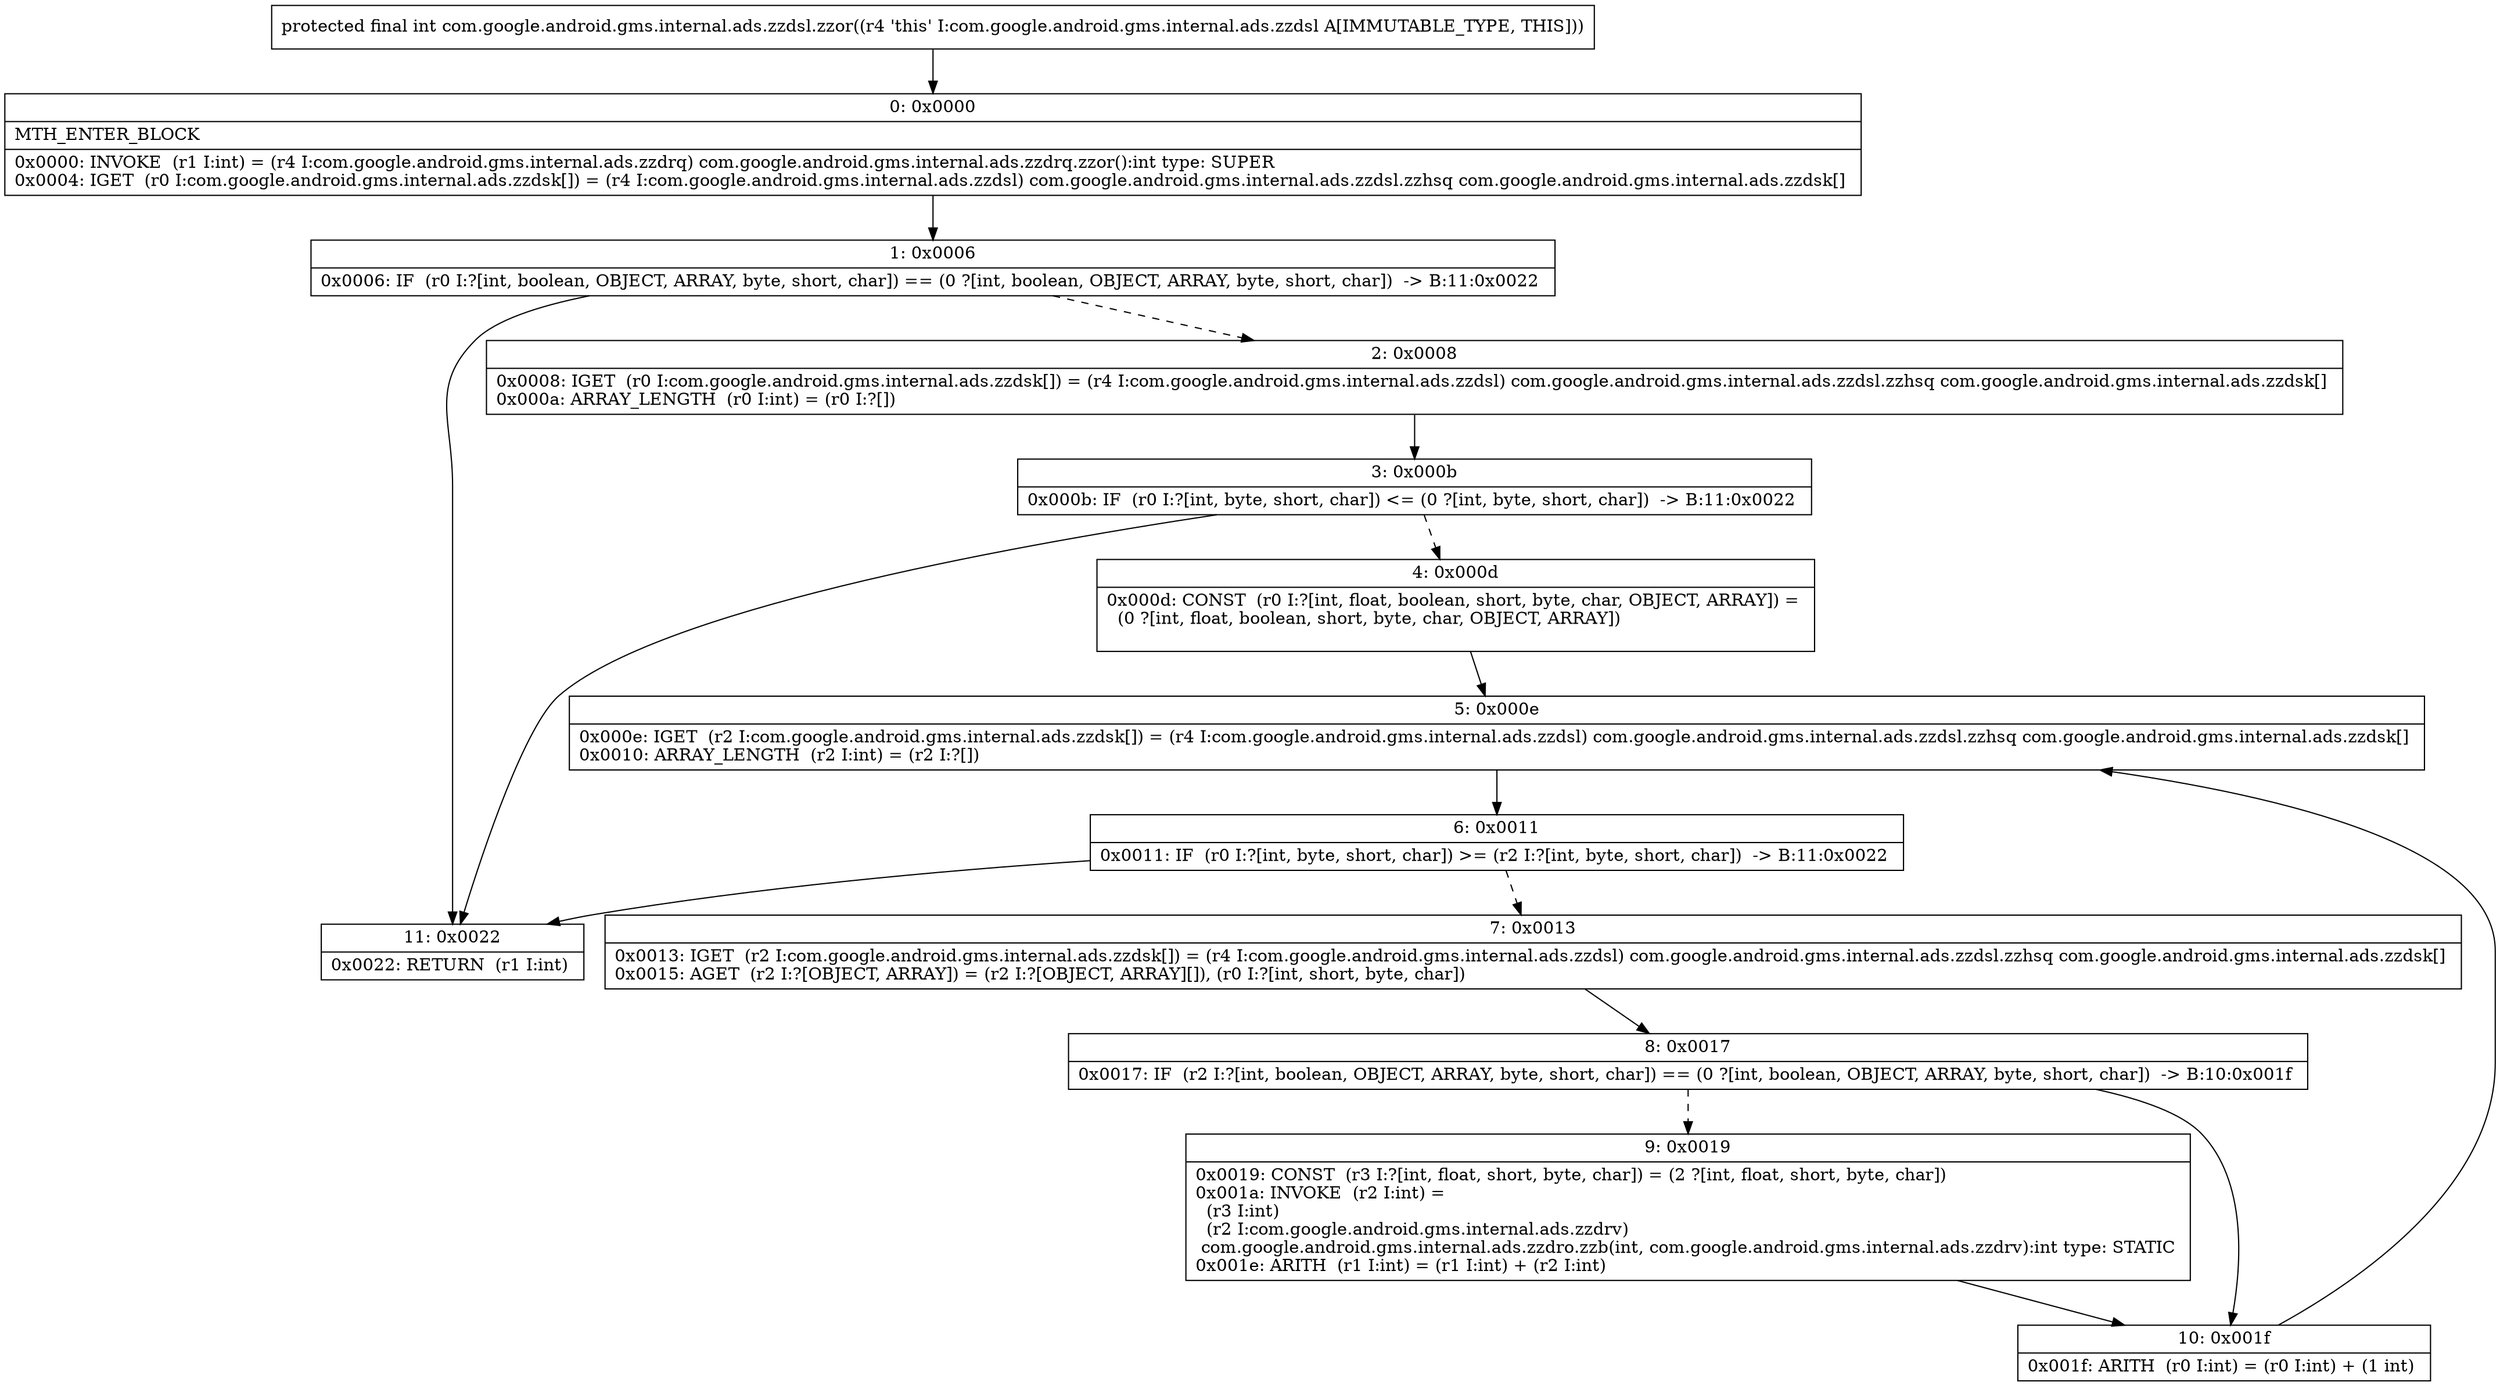 digraph "CFG forcom.google.android.gms.internal.ads.zzdsl.zzor()I" {
Node_0 [shape=record,label="{0\:\ 0x0000|MTH_ENTER_BLOCK\l|0x0000: INVOKE  (r1 I:int) = (r4 I:com.google.android.gms.internal.ads.zzdrq) com.google.android.gms.internal.ads.zzdrq.zzor():int type: SUPER \l0x0004: IGET  (r0 I:com.google.android.gms.internal.ads.zzdsk[]) = (r4 I:com.google.android.gms.internal.ads.zzdsl) com.google.android.gms.internal.ads.zzdsl.zzhsq com.google.android.gms.internal.ads.zzdsk[] \l}"];
Node_1 [shape=record,label="{1\:\ 0x0006|0x0006: IF  (r0 I:?[int, boolean, OBJECT, ARRAY, byte, short, char]) == (0 ?[int, boolean, OBJECT, ARRAY, byte, short, char])  \-\> B:11:0x0022 \l}"];
Node_2 [shape=record,label="{2\:\ 0x0008|0x0008: IGET  (r0 I:com.google.android.gms.internal.ads.zzdsk[]) = (r4 I:com.google.android.gms.internal.ads.zzdsl) com.google.android.gms.internal.ads.zzdsl.zzhsq com.google.android.gms.internal.ads.zzdsk[] \l0x000a: ARRAY_LENGTH  (r0 I:int) = (r0 I:?[]) \l}"];
Node_3 [shape=record,label="{3\:\ 0x000b|0x000b: IF  (r0 I:?[int, byte, short, char]) \<= (0 ?[int, byte, short, char])  \-\> B:11:0x0022 \l}"];
Node_4 [shape=record,label="{4\:\ 0x000d|0x000d: CONST  (r0 I:?[int, float, boolean, short, byte, char, OBJECT, ARRAY]) = \l  (0 ?[int, float, boolean, short, byte, char, OBJECT, ARRAY])\l \l}"];
Node_5 [shape=record,label="{5\:\ 0x000e|0x000e: IGET  (r2 I:com.google.android.gms.internal.ads.zzdsk[]) = (r4 I:com.google.android.gms.internal.ads.zzdsl) com.google.android.gms.internal.ads.zzdsl.zzhsq com.google.android.gms.internal.ads.zzdsk[] \l0x0010: ARRAY_LENGTH  (r2 I:int) = (r2 I:?[]) \l}"];
Node_6 [shape=record,label="{6\:\ 0x0011|0x0011: IF  (r0 I:?[int, byte, short, char]) \>= (r2 I:?[int, byte, short, char])  \-\> B:11:0x0022 \l}"];
Node_7 [shape=record,label="{7\:\ 0x0013|0x0013: IGET  (r2 I:com.google.android.gms.internal.ads.zzdsk[]) = (r4 I:com.google.android.gms.internal.ads.zzdsl) com.google.android.gms.internal.ads.zzdsl.zzhsq com.google.android.gms.internal.ads.zzdsk[] \l0x0015: AGET  (r2 I:?[OBJECT, ARRAY]) = (r2 I:?[OBJECT, ARRAY][]), (r0 I:?[int, short, byte, char]) \l}"];
Node_8 [shape=record,label="{8\:\ 0x0017|0x0017: IF  (r2 I:?[int, boolean, OBJECT, ARRAY, byte, short, char]) == (0 ?[int, boolean, OBJECT, ARRAY, byte, short, char])  \-\> B:10:0x001f \l}"];
Node_9 [shape=record,label="{9\:\ 0x0019|0x0019: CONST  (r3 I:?[int, float, short, byte, char]) = (2 ?[int, float, short, byte, char]) \l0x001a: INVOKE  (r2 I:int) = \l  (r3 I:int)\l  (r2 I:com.google.android.gms.internal.ads.zzdrv)\l com.google.android.gms.internal.ads.zzdro.zzb(int, com.google.android.gms.internal.ads.zzdrv):int type: STATIC \l0x001e: ARITH  (r1 I:int) = (r1 I:int) + (r2 I:int) \l}"];
Node_10 [shape=record,label="{10\:\ 0x001f|0x001f: ARITH  (r0 I:int) = (r0 I:int) + (1 int) \l}"];
Node_11 [shape=record,label="{11\:\ 0x0022|0x0022: RETURN  (r1 I:int) \l}"];
MethodNode[shape=record,label="{protected final int com.google.android.gms.internal.ads.zzdsl.zzor((r4 'this' I:com.google.android.gms.internal.ads.zzdsl A[IMMUTABLE_TYPE, THIS])) }"];
MethodNode -> Node_0;
Node_0 -> Node_1;
Node_1 -> Node_2[style=dashed];
Node_1 -> Node_11;
Node_2 -> Node_3;
Node_3 -> Node_4[style=dashed];
Node_3 -> Node_11;
Node_4 -> Node_5;
Node_5 -> Node_6;
Node_6 -> Node_7[style=dashed];
Node_6 -> Node_11;
Node_7 -> Node_8;
Node_8 -> Node_9[style=dashed];
Node_8 -> Node_10;
Node_9 -> Node_10;
Node_10 -> Node_5;
}

